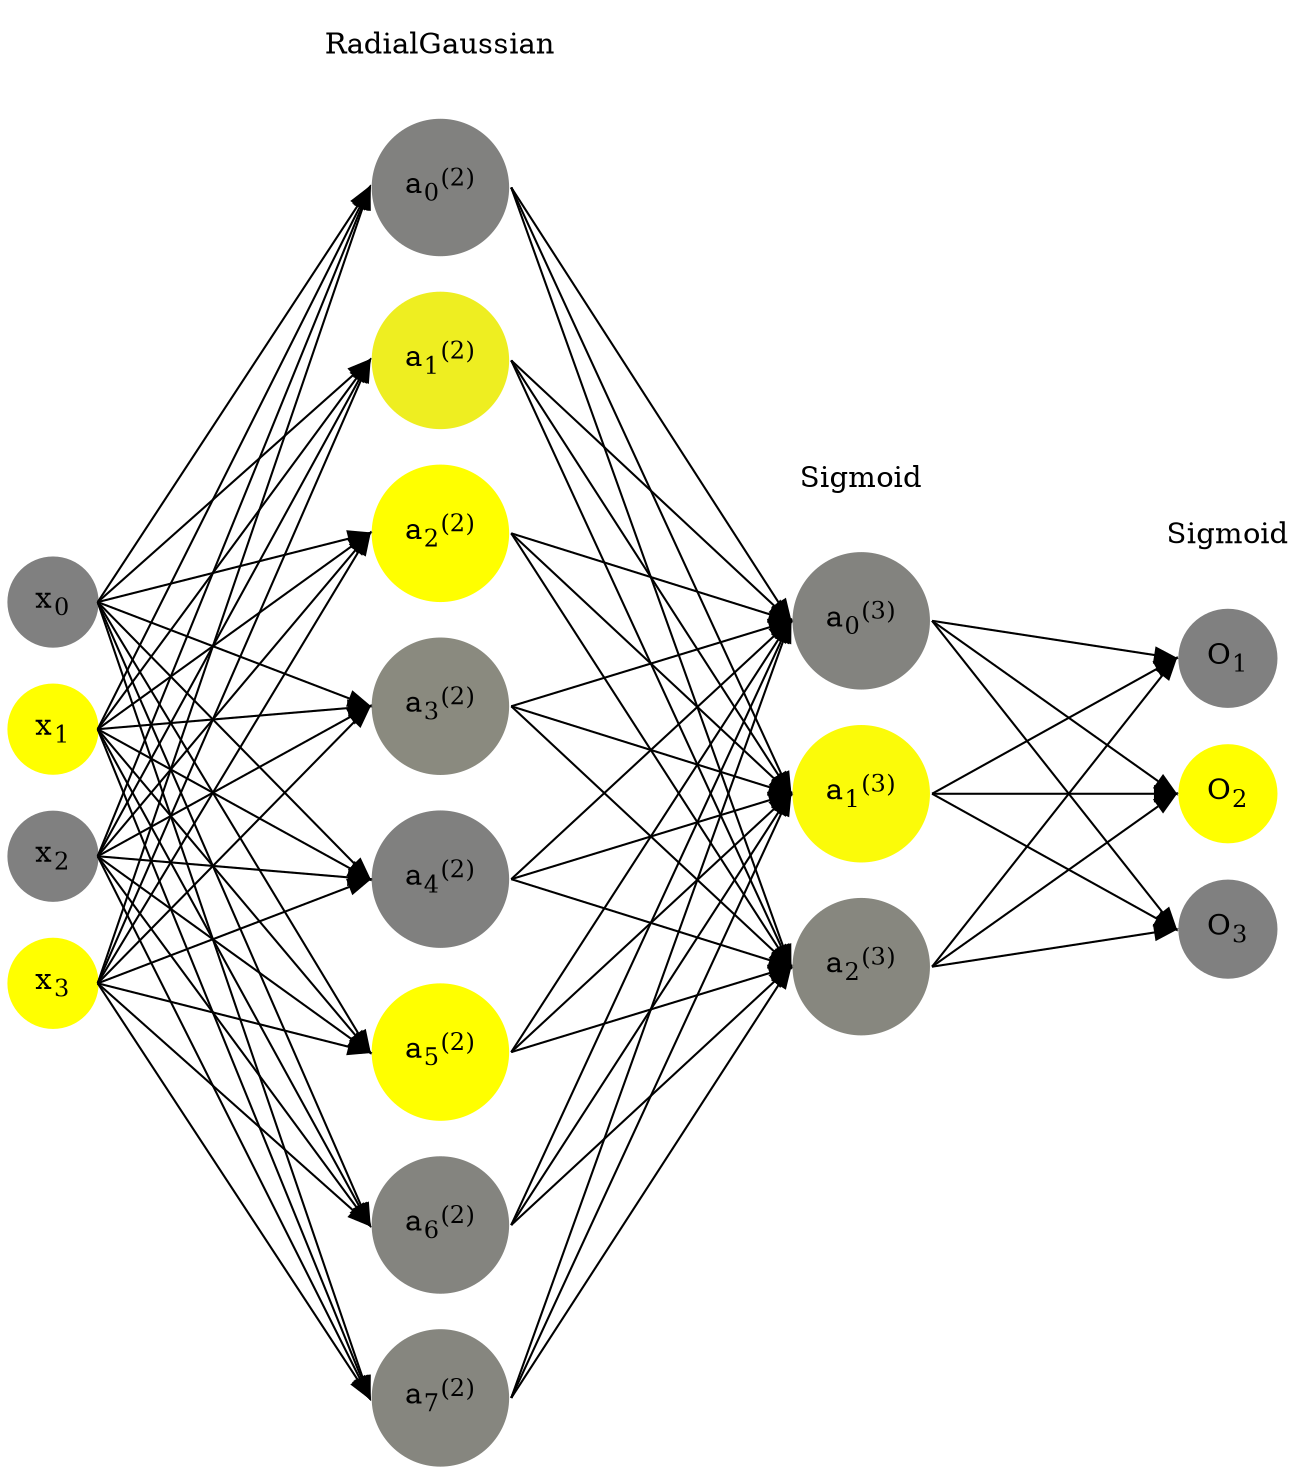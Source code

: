 digraph G {
	rankdir = LR;
	splines=false;
	edge[style=invis];
	ranksep= 1.4;
	{
	node [shape=circle, color="0.1667, 0.0, 0.5", style=filled, fillcolor="0.1667, 0.0, 0.5"];
	x0 [label=<x<sub>0</sub>>];
	}
	{
	node [shape=circle, color="0.1667, 1.0, 1.0", style=filled, fillcolor="0.1667, 1.0, 1.0"];
	x1 [label=<x<sub>1</sub>>];
	}
	{
	node [shape=circle, color="0.1667, 0.0, 0.5", style=filled, fillcolor="0.1667, 0.0, 0.5"];
	x2 [label=<x<sub>2</sub>>];
	}
	{
	node [shape=circle, color="0.1667, 1.0, 1.0", style=filled, fillcolor="0.1667, 1.0, 1.0"];
	x3 [label=<x<sub>3</sub>>];
	}
	{
	node [shape=circle, color="0.1667, 0.008763, 0.504382", style=filled, fillcolor="0.1667, 0.008763, 0.504382"];
	a02 [label=<a<sub>0</sub><sup>(2)</sup>>];
	}
	{
	node [shape=circle, color="0.1667, 0.860809, 0.930405", style=filled, fillcolor="0.1667, 0.860809, 0.930405"];
	a12 [label=<a<sub>1</sub><sup>(2)</sup>>];
	}
	{
	node [shape=circle, color="0.1667, 0.999967, 0.999984", style=filled, fillcolor="0.1667, 0.999967, 0.999984"];
	a22 [label=<a<sub>2</sub><sup>(2)</sup>>];
	}
	{
	node [shape=circle, color="0.1667, 0.082058, 0.541029", style=filled, fillcolor="0.1667, 0.082058, 0.541029"];
	a32 [label=<a<sub>3</sub><sup>(2)</sup>>];
	}
	{
	node [shape=circle, color="0.1667, 0.007079, 0.503540", style=filled, fillcolor="0.1667, 0.007079, 0.503540"];
	a42 [label=<a<sub>4</sub><sup>(2)</sup>>];
	}
	{
	node [shape=circle, color="0.1667, 0.999984, 0.999992", style=filled, fillcolor="0.1667, 0.999984, 0.999992"];
	a52 [label=<a<sub>5</sub><sup>(2)</sup>>];
	}
	{
	node [shape=circle, color="0.1667, 0.036375, 0.518187", style=filled, fillcolor="0.1667, 0.036375, 0.518187"];
	a62 [label=<a<sub>6</sub><sup>(2)</sup>>];
	}
	{
	node [shape=circle, color="0.1667, 0.050316, 0.525158", style=filled, fillcolor="0.1667, 0.050316, 0.525158"];
	a72 [label=<a<sub>7</sub><sup>(2)</sup>>];
	}
	{
	node [shape=circle, color="0.1667, 0.025412, 0.512706", style=filled, fillcolor="0.1667, 0.025412, 0.512706"];
	a03 [label=<a<sub>0</sub><sup>(3)</sup>>];
	}
	{
	node [shape=circle, color="0.1667, 0.963740, 0.981870", style=filled, fillcolor="0.1667, 0.963740, 0.981870"];
	a13 [label=<a<sub>1</sub><sup>(3)</sup>>];
	}
	{
	node [shape=circle, color="0.1667, 0.059005, 0.529502", style=filled, fillcolor="0.1667, 0.059005, 0.529502"];
	a23 [label=<a<sub>2</sub><sup>(3)</sup>>];
	}
	{
	node [shape=circle, color="0.1667, 0.0, 0.5", style=filled, fillcolor="0.1667, 0.0, 0.5"];
	O1 [label=<O<sub>1</sub>>];
	}
	{
	node [shape=circle, color="0.1667, 1.0, 1.0", style=filled, fillcolor="0.1667, 1.0, 1.0"];
	O2 [label=<O<sub>2</sub>>];
	}
	{
	node [shape=circle, color="0.1667, 0.0, 0.5", style=filled, fillcolor="0.1667, 0.0, 0.5"];
	O3 [label=<O<sub>3</sub>>];
	}
	{
	rank=same;
	x0->x1->x2->x3;
	}
	{
	rank=same;
	a02->a12->a22->a32->a42->a52->a62->a72;
	}
	{
	rank=same;
	a03->a13->a23;
	}
	{
	rank=same;
	O1->O2->O3;
	}
	l1 [shape=plaintext,label="RadialGaussian"];
	l1->a02;
	{rank=same; l1;a02};
	l2 [shape=plaintext,label="Sigmoid"];
	l2->a03;
	{rank=same; l2;a03};
	l3 [shape=plaintext,label="Sigmoid"];
	l3->O1;
	{rank=same; l3;O1};
edge[style=solid, tailport=e, headport=w];
	{x0;x1;x2;x3} -> {a02;a12;a22;a32;a42;a52;a62;a72};
	{a02;a12;a22;a32;a42;a52;a62;a72} -> {a03;a13;a23};
	{a03;a13;a23} -> {O1,O2,O3};
}